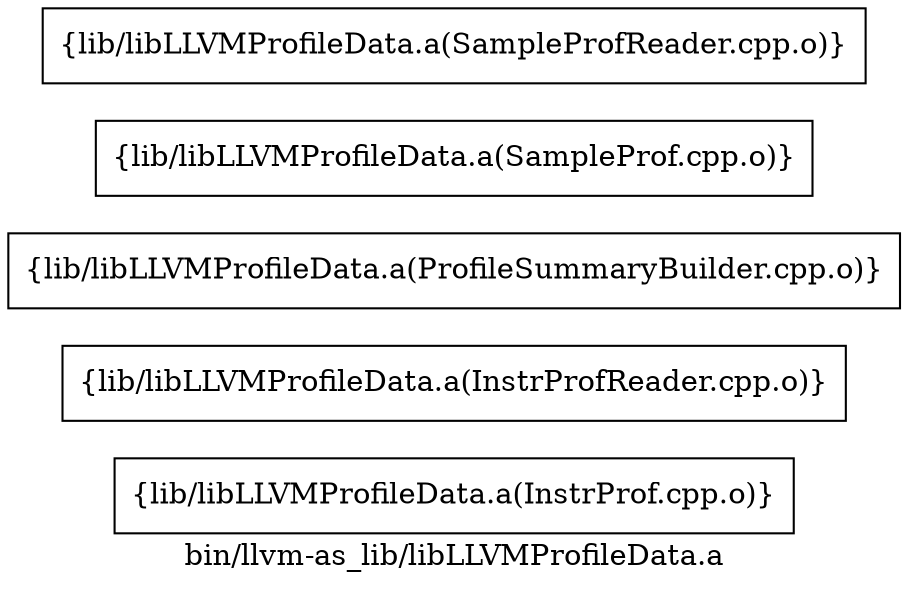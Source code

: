 digraph "bin/llvm-as_lib/libLLVMProfileData.a" {
	label="bin/llvm-as_lib/libLLVMProfileData.a";
	rankdir=LR;

	Node0x562df6d69b88 [shape=record,shape=box,group=0,label="{lib/libLLVMProfileData.a(InstrProf.cpp.o)}"];
	Node0x562df6d6f4e8 [shape=record,shape=box,group=0,label="{lib/libLLVMProfileData.a(InstrProfReader.cpp.o)}"];
	Node0x562df6d710b8 [shape=record,shape=box,group=0,label="{lib/libLLVMProfileData.a(ProfileSummaryBuilder.cpp.o)}"];
	Node0x562df6d6cf18 [shape=record,shape=box,group=0,label="{lib/libLLVMProfileData.a(SampleProf.cpp.o)}"];
	Node0x562df6d6daf8 [shape=record,shape=box,group=0,label="{lib/libLLVMProfileData.a(SampleProfReader.cpp.o)}"];
}
